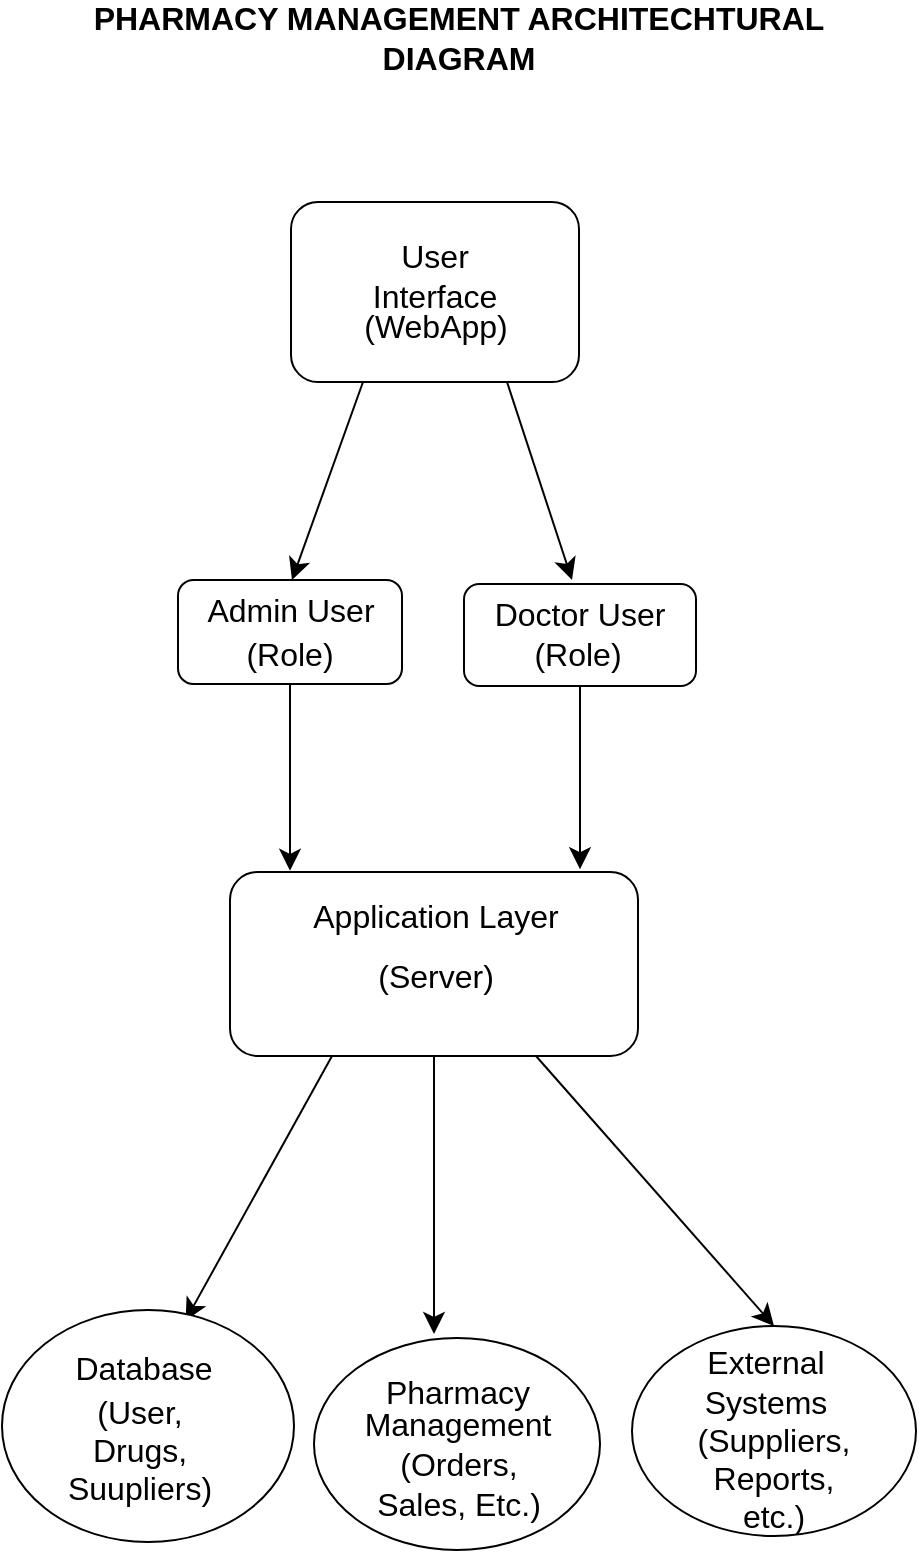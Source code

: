 <mxfile version="21.7.2" type="device" pages="2">
  <diagram name="Page-1" id="GrsVpIpl8R6o-HeQYyGC">
    <mxGraphModel dx="1450" dy="981" grid="0" gridSize="10" guides="1" tooltips="1" connect="1" arrows="1" fold="1" page="0" pageScale="1" pageWidth="850" pageHeight="1100" math="0" shadow="0">
      <root>
        <mxCell id="0" />
        <mxCell id="1" parent="0" />
        <mxCell id="weTfobdPxDhT_xlpOVS1-3" style="edgeStyle=none;curved=1;rounded=0;orthogonalLoop=1;jettySize=auto;html=1;exitX=0.25;exitY=1;exitDx=0;exitDy=0;fontSize=12;startSize=8;endSize=8;" parent="1" source="weTfobdPxDhT_xlpOVS1-1" edge="1">
          <mxGeometry relative="1" as="geometry">
            <mxPoint x="125" y="120" as="targetPoint" />
          </mxGeometry>
        </mxCell>
        <mxCell id="weTfobdPxDhT_xlpOVS1-4" style="edgeStyle=none;curved=1;rounded=0;orthogonalLoop=1;jettySize=auto;html=1;exitX=0.75;exitY=1;exitDx=0;exitDy=0;fontSize=12;startSize=8;endSize=8;" parent="1" source="weTfobdPxDhT_xlpOVS1-1" edge="1">
          <mxGeometry relative="1" as="geometry">
            <mxPoint x="265" y="120" as="targetPoint" />
          </mxGeometry>
        </mxCell>
        <mxCell id="weTfobdPxDhT_xlpOVS1-1" value="" style="rounded=1;whiteSpace=wrap;html=1;fontSize=16;" parent="1" vertex="1">
          <mxGeometry x="124.5" y="-69" width="144" height="90" as="geometry" />
        </mxCell>
        <mxCell id="weTfobdPxDhT_xlpOVS1-9" style="edgeStyle=none;curved=1;rounded=0;orthogonalLoop=1;jettySize=auto;html=1;exitX=0.5;exitY=1;exitDx=0;exitDy=0;fontSize=12;startSize=8;endSize=8;" parent="1" source="weTfobdPxDhT_xlpOVS1-5" edge="1">
          <mxGeometry relative="1" as="geometry">
            <mxPoint x="124" y="265.4" as="targetPoint" />
          </mxGeometry>
        </mxCell>
        <mxCell id="weTfobdPxDhT_xlpOVS1-5" value="" style="rounded=1;whiteSpace=wrap;html=1;fontSize=16;" parent="1" vertex="1">
          <mxGeometry x="68" y="120" width="112" height="52" as="geometry" />
        </mxCell>
        <mxCell id="weTfobdPxDhT_xlpOVS1-11" style="edgeStyle=none;curved=1;rounded=0;orthogonalLoop=1;jettySize=auto;html=1;exitX=0.5;exitY=1;exitDx=0;exitDy=0;fontSize=12;startSize=8;endSize=8;" parent="1" source="weTfobdPxDhT_xlpOVS1-6" edge="1">
          <mxGeometry relative="1" as="geometry">
            <mxPoint x="269" y="264.6" as="targetPoint" />
          </mxGeometry>
        </mxCell>
        <mxCell id="weTfobdPxDhT_xlpOVS1-6" value="" style="rounded=1;whiteSpace=wrap;html=1;fontSize=16;" parent="1" vertex="1">
          <mxGeometry x="211" y="122" width="116" height="51" as="geometry" />
        </mxCell>
        <mxCell id="weTfobdPxDhT_xlpOVS1-7" style="edgeStyle=none;curved=1;rounded=0;orthogonalLoop=1;jettySize=auto;html=1;exitX=1;exitY=0;exitDx=0;exitDy=0;fontSize=12;startSize=8;endSize=8;" parent="1" source="weTfobdPxDhT_xlpOVS1-6" target="weTfobdPxDhT_xlpOVS1-6" edge="1">
          <mxGeometry relative="1" as="geometry" />
        </mxCell>
        <mxCell id="weTfobdPxDhT_xlpOVS1-14" style="edgeStyle=none;curved=1;rounded=0;orthogonalLoop=1;jettySize=auto;html=1;exitX=0.25;exitY=1;exitDx=0;exitDy=0;fontSize=12;startSize=8;endSize=8;" parent="1" source="weTfobdPxDhT_xlpOVS1-12" edge="1">
          <mxGeometry relative="1" as="geometry">
            <mxPoint x="71.8" y="490.2" as="targetPoint" />
          </mxGeometry>
        </mxCell>
        <mxCell id="weTfobdPxDhT_xlpOVS1-15" style="edgeStyle=none;curved=1;rounded=0;orthogonalLoop=1;jettySize=auto;html=1;exitX=0.5;exitY=1;exitDx=0;exitDy=0;fontSize=12;startSize=8;endSize=8;" parent="1" source="weTfobdPxDhT_xlpOVS1-12" edge="1">
          <mxGeometry relative="1" as="geometry">
            <mxPoint x="196" y="497" as="targetPoint" />
          </mxGeometry>
        </mxCell>
        <mxCell id="weTfobdPxDhT_xlpOVS1-16" style="edgeStyle=none;curved=1;rounded=0;orthogonalLoop=1;jettySize=auto;html=1;exitX=0.75;exitY=1;exitDx=0;exitDy=0;fontSize=12;startSize=8;endSize=8;entryX=0.5;entryY=0;entryDx=0;entryDy=0;" parent="1" source="weTfobdPxDhT_xlpOVS1-12" target="weTfobdPxDhT_xlpOVS1-19" edge="1">
          <mxGeometry relative="1" as="geometry">
            <mxPoint x="338" y="482" as="targetPoint" />
          </mxGeometry>
        </mxCell>
        <mxCell id="weTfobdPxDhT_xlpOVS1-12" value="" style="rounded=1;whiteSpace=wrap;html=1;fontSize=16;" parent="1" vertex="1">
          <mxGeometry x="94" y="266" width="204" height="92" as="geometry" />
        </mxCell>
        <mxCell id="weTfobdPxDhT_xlpOVS1-17" value="" style="ellipse;whiteSpace=wrap;html=1;fontSize=16;" parent="1" vertex="1">
          <mxGeometry x="-20" y="485" width="146" height="116" as="geometry" />
        </mxCell>
        <mxCell id="weTfobdPxDhT_xlpOVS1-18" value="" style="ellipse;whiteSpace=wrap;html=1;fontSize=16;" parent="1" vertex="1">
          <mxGeometry x="136" y="499" width="143" height="106" as="geometry" />
        </mxCell>
        <mxCell id="weTfobdPxDhT_xlpOVS1-19" value="" style="ellipse;whiteSpace=wrap;html=1;fontSize=16;" parent="1" vertex="1">
          <mxGeometry x="295" y="493" width="142" height="105" as="geometry" />
        </mxCell>
        <mxCell id="weTfobdPxDhT_xlpOVS1-20" value="User Interface" style="text;strokeColor=none;fillColor=none;html=1;align=center;verticalAlign=middle;whiteSpace=wrap;rounded=0;fontSize=16;" parent="1" vertex="1">
          <mxGeometry x="166" y="-38" width="61" height="11" as="geometry" />
        </mxCell>
        <mxCell id="weTfobdPxDhT_xlpOVS1-22" value="(WebApp)" style="text;strokeColor=none;fillColor=none;html=1;align=center;verticalAlign=middle;whiteSpace=wrap;rounded=0;fontSize=16;" parent="1" vertex="1">
          <mxGeometry x="167" y="-22" width="60" height="30" as="geometry" />
        </mxCell>
        <mxCell id="weTfobdPxDhT_xlpOVS1-24" value="Admin User" style="text;strokeColor=none;fillColor=none;html=1;align=center;verticalAlign=middle;whiteSpace=wrap;rounded=0;fontSize=16;" parent="1" vertex="1">
          <mxGeometry x="76.5" y="120" width="95" height="30" as="geometry" />
        </mxCell>
        <mxCell id="weTfobdPxDhT_xlpOVS1-25" value="Doctor User" style="text;strokeColor=none;fillColor=none;html=1;align=center;verticalAlign=middle;whiteSpace=wrap;rounded=0;fontSize=16;" parent="1" vertex="1">
          <mxGeometry x="222" y="122" width="94" height="30" as="geometry" />
        </mxCell>
        <mxCell id="weTfobdPxDhT_xlpOVS1-27" value="(Role)" style="text;strokeColor=none;fillColor=none;html=1;align=center;verticalAlign=middle;whiteSpace=wrap;rounded=0;fontSize=16;" parent="1" vertex="1">
          <mxGeometry x="94" y="142" width="60" height="30" as="geometry" />
        </mxCell>
        <mxCell id="weTfobdPxDhT_xlpOVS1-28" value="(Role)" style="text;strokeColor=none;fillColor=none;html=1;align=center;verticalAlign=middle;whiteSpace=wrap;rounded=0;fontSize=16;" parent="1" vertex="1">
          <mxGeometry x="238" y="142" width="60" height="30" as="geometry" />
        </mxCell>
        <mxCell id="weTfobdPxDhT_xlpOVS1-29" value="Application Layer" style="text;strokeColor=none;fillColor=none;html=1;align=center;verticalAlign=middle;whiteSpace=wrap;rounded=0;fontSize=16;" parent="1" vertex="1">
          <mxGeometry x="106" y="273" width="182" height="30" as="geometry" />
        </mxCell>
        <mxCell id="weTfobdPxDhT_xlpOVS1-31" value="(Server)" style="text;strokeColor=none;fillColor=none;html=1;align=center;verticalAlign=middle;whiteSpace=wrap;rounded=0;fontSize=16;" parent="1" vertex="1">
          <mxGeometry x="167" y="303" width="60" height="30" as="geometry" />
        </mxCell>
        <mxCell id="weTfobdPxDhT_xlpOVS1-33" value="Database" style="text;strokeColor=none;fillColor=none;html=1;align=center;verticalAlign=middle;whiteSpace=wrap;rounded=0;fontSize=16;" parent="1" vertex="1">
          <mxGeometry x="21" y="499" width="60" height="30" as="geometry" />
        </mxCell>
        <mxCell id="weTfobdPxDhT_xlpOVS1-34" value="Pharmacy" style="text;strokeColor=none;fillColor=none;html=1;align=center;verticalAlign=middle;whiteSpace=wrap;rounded=0;fontSize=16;" parent="1" vertex="1">
          <mxGeometry x="178" y="511" width="60" height="30" as="geometry" />
        </mxCell>
        <mxCell id="weTfobdPxDhT_xlpOVS1-35" value="External Systems" style="text;strokeColor=none;fillColor=none;html=1;align=center;verticalAlign=middle;whiteSpace=wrap;rounded=0;fontSize=16;" parent="1" vertex="1">
          <mxGeometry x="332" y="506" width="60" height="30" as="geometry" />
        </mxCell>
        <mxCell id="weTfobdPxDhT_xlpOVS1-36" value="(User, Drugs, Suupliers)" style="text;strokeColor=none;fillColor=none;html=1;align=center;verticalAlign=middle;whiteSpace=wrap;rounded=0;fontSize=16;" parent="1" vertex="1">
          <mxGeometry x="21" y="541" width="55.5" height="28.5" as="geometry" />
        </mxCell>
        <mxCell id="weTfobdPxDhT_xlpOVS1-37" value="Management" style="text;strokeColor=none;fillColor=none;html=1;align=center;verticalAlign=middle;whiteSpace=wrap;rounded=0;fontSize=16;" parent="1" vertex="1">
          <mxGeometry x="178" y="527" width="60" height="30" as="geometry" />
        </mxCell>
        <mxCell id="weTfobdPxDhT_xlpOVS1-38" value="(Orders, Sales, Etc.)" style="text;strokeColor=none;fillColor=none;html=1;align=center;verticalAlign=middle;whiteSpace=wrap;rounded=0;fontSize=16;" parent="1" vertex="1">
          <mxGeometry x="165.75" y="557" width="84.5" height="30" as="geometry" />
        </mxCell>
        <mxCell id="weTfobdPxDhT_xlpOVS1-39" value="(Suppliers, Reports, etc.)" style="text;strokeColor=none;fillColor=none;html=1;align=center;verticalAlign=middle;whiteSpace=wrap;rounded=0;fontSize=16;" parent="1" vertex="1">
          <mxGeometry x="336" y="554" width="60" height="30" as="geometry" />
        </mxCell>
        <mxCell id="weTfobdPxDhT_xlpOVS1-42" value="&lt;b&gt;PHARMACY MANAGEMENT ARCHITECHTURAL DIAGRAM&lt;/b&gt;" style="text;strokeColor=none;fillColor=none;html=1;align=center;verticalAlign=middle;whiteSpace=wrap;rounded=0;fontSize=16;" parent="1" vertex="1">
          <mxGeometry x="-5.5" y="-166" width="427" height="30" as="geometry" />
        </mxCell>
      </root>
    </mxGraphModel>
  </diagram>
  <diagram id="R0n2n1G3KQpK2JiBji2Q" name="Page-2">
    <mxGraphModel dx="1290" dy="581" grid="0" gridSize="10" guides="1" tooltips="1" connect="1" arrows="1" fold="1" page="0" pageScale="1" pageWidth="850" pageHeight="1100" math="0" shadow="0">
      <root>
        <mxCell id="0" />
        <mxCell id="1" parent="0" />
      </root>
    </mxGraphModel>
  </diagram>
</mxfile>
